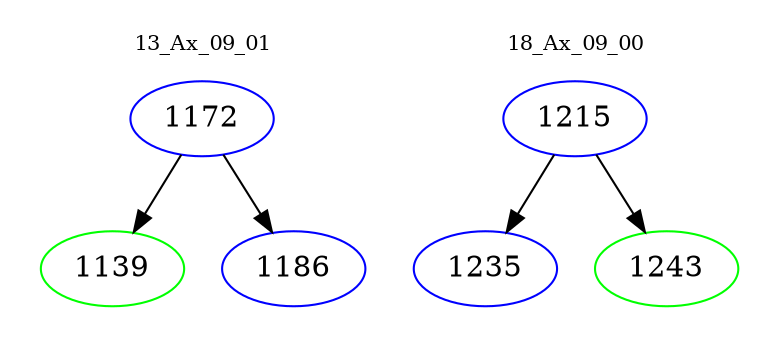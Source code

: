 digraph{
subgraph cluster_0 {
color = white
label = "13_Ax_09_01";
fontsize=10;
T0_1172 [label="1172", color="blue"]
T0_1172 -> T0_1139 [color="black"]
T0_1139 [label="1139", color="green"]
T0_1172 -> T0_1186 [color="black"]
T0_1186 [label="1186", color="blue"]
}
subgraph cluster_1 {
color = white
label = "18_Ax_09_00";
fontsize=10;
T1_1215 [label="1215", color="blue"]
T1_1215 -> T1_1235 [color="black"]
T1_1235 [label="1235", color="blue"]
T1_1215 -> T1_1243 [color="black"]
T1_1243 [label="1243", color="green"]
}
}

